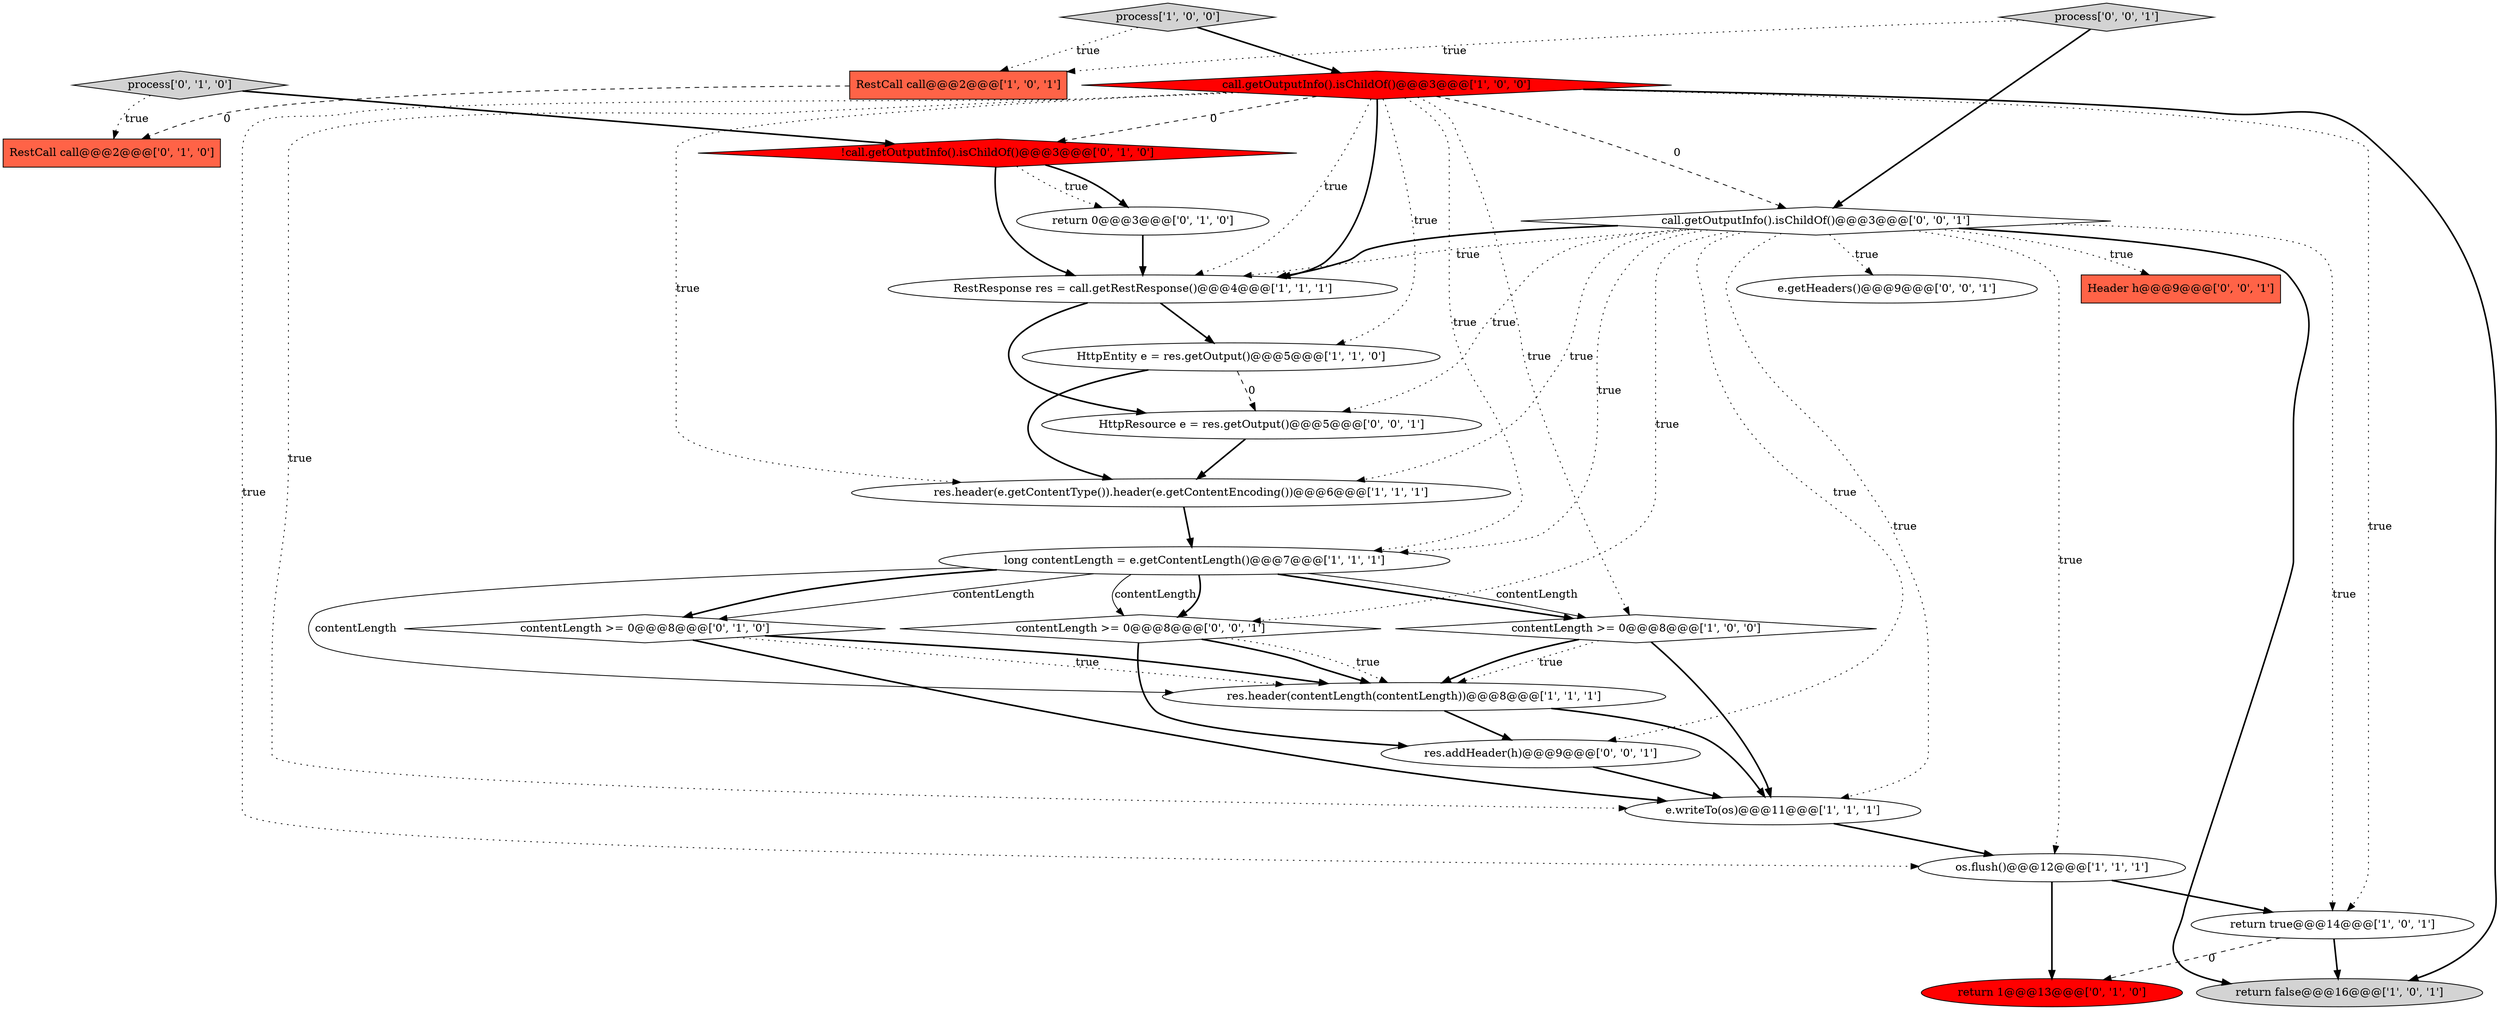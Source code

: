 digraph {
20 [style = filled, label = "e.getHeaders()@@@9@@@['0', '0', '1']", fillcolor = white, shape = ellipse image = "AAA0AAABBB3BBB"];
4 [style = filled, label = "long contentLength = e.getContentLength()@@@7@@@['1', '1', '1']", fillcolor = white, shape = ellipse image = "AAA0AAABBB1BBB"];
2 [style = filled, label = "return true@@@14@@@['1', '0', '1']", fillcolor = white, shape = ellipse image = "AAA0AAABBB1BBB"];
9 [style = filled, label = "process['1', '0', '0']", fillcolor = lightgray, shape = diamond image = "AAA0AAABBB1BBB"];
21 [style = filled, label = "Header h@@@9@@@['0', '0', '1']", fillcolor = tomato, shape = box image = "AAA0AAABBB3BBB"];
12 [style = filled, label = "call.getOutputInfo().isChildOf()@@@3@@@['1', '0', '0']", fillcolor = red, shape = diamond image = "AAA1AAABBB1BBB"];
5 [style = filled, label = "RestResponse res = call.getRestResponse()@@@4@@@['1', '1', '1']", fillcolor = white, shape = ellipse image = "AAA0AAABBB1BBB"];
6 [style = filled, label = "return false@@@16@@@['1', '0', '1']", fillcolor = lightgray, shape = ellipse image = "AAA0AAABBB1BBB"];
14 [style = filled, label = "return 1@@@13@@@['0', '1', '0']", fillcolor = red, shape = ellipse image = "AAA1AAABBB2BBB"];
11 [style = filled, label = "res.header(e.getContentType()).header(e.getContentEncoding())@@@6@@@['1', '1', '1']", fillcolor = white, shape = ellipse image = "AAA0AAABBB1BBB"];
24 [style = filled, label = "res.addHeader(h)@@@9@@@['0', '0', '1']", fillcolor = white, shape = ellipse image = "AAA0AAABBB3BBB"];
13 [style = filled, label = "contentLength >= 0@@@8@@@['0', '1', '0']", fillcolor = white, shape = diamond image = "AAA0AAABBB2BBB"];
25 [style = filled, label = "process['0', '0', '1']", fillcolor = lightgray, shape = diamond image = "AAA0AAABBB3BBB"];
15 [style = filled, label = "return 0@@@3@@@['0', '1', '0']", fillcolor = white, shape = ellipse image = "AAA0AAABBB2BBB"];
10 [style = filled, label = "RestCall call@@@2@@@['1', '0', '1']", fillcolor = tomato, shape = box image = "AAA0AAABBB1BBB"];
23 [style = filled, label = "contentLength >= 0@@@8@@@['0', '0', '1']", fillcolor = white, shape = diamond image = "AAA0AAABBB3BBB"];
3 [style = filled, label = "contentLength >= 0@@@8@@@['1', '0', '0']", fillcolor = white, shape = diamond image = "AAA0AAABBB1BBB"];
18 [style = filled, label = "process['0', '1', '0']", fillcolor = lightgray, shape = diamond image = "AAA0AAABBB2BBB"];
8 [style = filled, label = "os.flush()@@@12@@@['1', '1', '1']", fillcolor = white, shape = ellipse image = "AAA0AAABBB1BBB"];
22 [style = filled, label = "HttpResource e = res.getOutput()@@@5@@@['0', '0', '1']", fillcolor = white, shape = ellipse image = "AAA0AAABBB3BBB"];
7 [style = filled, label = "res.header(contentLength(contentLength))@@@8@@@['1', '1', '1']", fillcolor = white, shape = ellipse image = "AAA0AAABBB1BBB"];
19 [style = filled, label = "call.getOutputInfo().isChildOf()@@@3@@@['0', '0', '1']", fillcolor = white, shape = diamond image = "AAA0AAABBB3BBB"];
0 [style = filled, label = "e.writeTo(os)@@@11@@@['1', '1', '1']", fillcolor = white, shape = ellipse image = "AAA0AAABBB1BBB"];
16 [style = filled, label = "RestCall call@@@2@@@['0', '1', '0']", fillcolor = tomato, shape = box image = "AAA1AAABBB2BBB"];
17 [style = filled, label = "!call.getOutputInfo().isChildOf()@@@3@@@['0', '1', '0']", fillcolor = red, shape = diamond image = "AAA1AAABBB2BBB"];
1 [style = filled, label = "HttpEntity e = res.getOutput()@@@5@@@['1', '1', '0']", fillcolor = white, shape = ellipse image = "AAA0AAABBB1BBB"];
12->3 [style = dotted, label="true"];
4->3 [style = bold, label=""];
17->5 [style = bold, label=""];
3->7 [style = dotted, label="true"];
12->5 [style = bold, label=""];
4->23 [style = solid, label="contentLength"];
18->16 [style = dotted, label="true"];
12->8 [style = dotted, label="true"];
19->2 [style = dotted, label="true"];
2->6 [style = bold, label=""];
19->20 [style = dotted, label="true"];
24->0 [style = bold, label=""];
11->4 [style = bold, label=""];
4->13 [style = bold, label=""];
12->2 [style = dotted, label="true"];
12->1 [style = dotted, label="true"];
8->14 [style = bold, label=""];
19->23 [style = dotted, label="true"];
18->17 [style = bold, label=""];
12->17 [style = dashed, label="0"];
7->0 [style = bold, label=""];
19->21 [style = dotted, label="true"];
13->7 [style = dotted, label="true"];
19->24 [style = dotted, label="true"];
23->7 [style = dotted, label="true"];
19->6 [style = bold, label=""];
12->6 [style = bold, label=""];
19->8 [style = dotted, label="true"];
3->0 [style = bold, label=""];
15->5 [style = bold, label=""];
1->11 [style = bold, label=""];
1->22 [style = dashed, label="0"];
12->11 [style = dotted, label="true"];
19->5 [style = bold, label=""];
5->1 [style = bold, label=""];
7->24 [style = bold, label=""];
23->24 [style = bold, label=""];
17->15 [style = dotted, label="true"];
2->14 [style = dashed, label="0"];
12->19 [style = dashed, label="0"];
8->2 [style = bold, label=""];
3->7 [style = bold, label=""];
12->5 [style = dotted, label="true"];
19->4 [style = dotted, label="true"];
19->11 [style = dotted, label="true"];
19->0 [style = dotted, label="true"];
13->7 [style = bold, label=""];
19->22 [style = dotted, label="true"];
0->8 [style = bold, label=""];
17->15 [style = bold, label=""];
25->19 [style = bold, label=""];
19->5 [style = dotted, label="true"];
12->0 [style = dotted, label="true"];
4->13 [style = solid, label="contentLength"];
12->4 [style = dotted, label="true"];
23->7 [style = bold, label=""];
9->12 [style = bold, label=""];
25->10 [style = dotted, label="true"];
4->7 [style = solid, label="contentLength"];
10->16 [style = dashed, label="0"];
4->3 [style = solid, label="contentLength"];
9->10 [style = dotted, label="true"];
5->22 [style = bold, label=""];
22->11 [style = bold, label=""];
4->23 [style = bold, label=""];
13->0 [style = bold, label=""];
}
